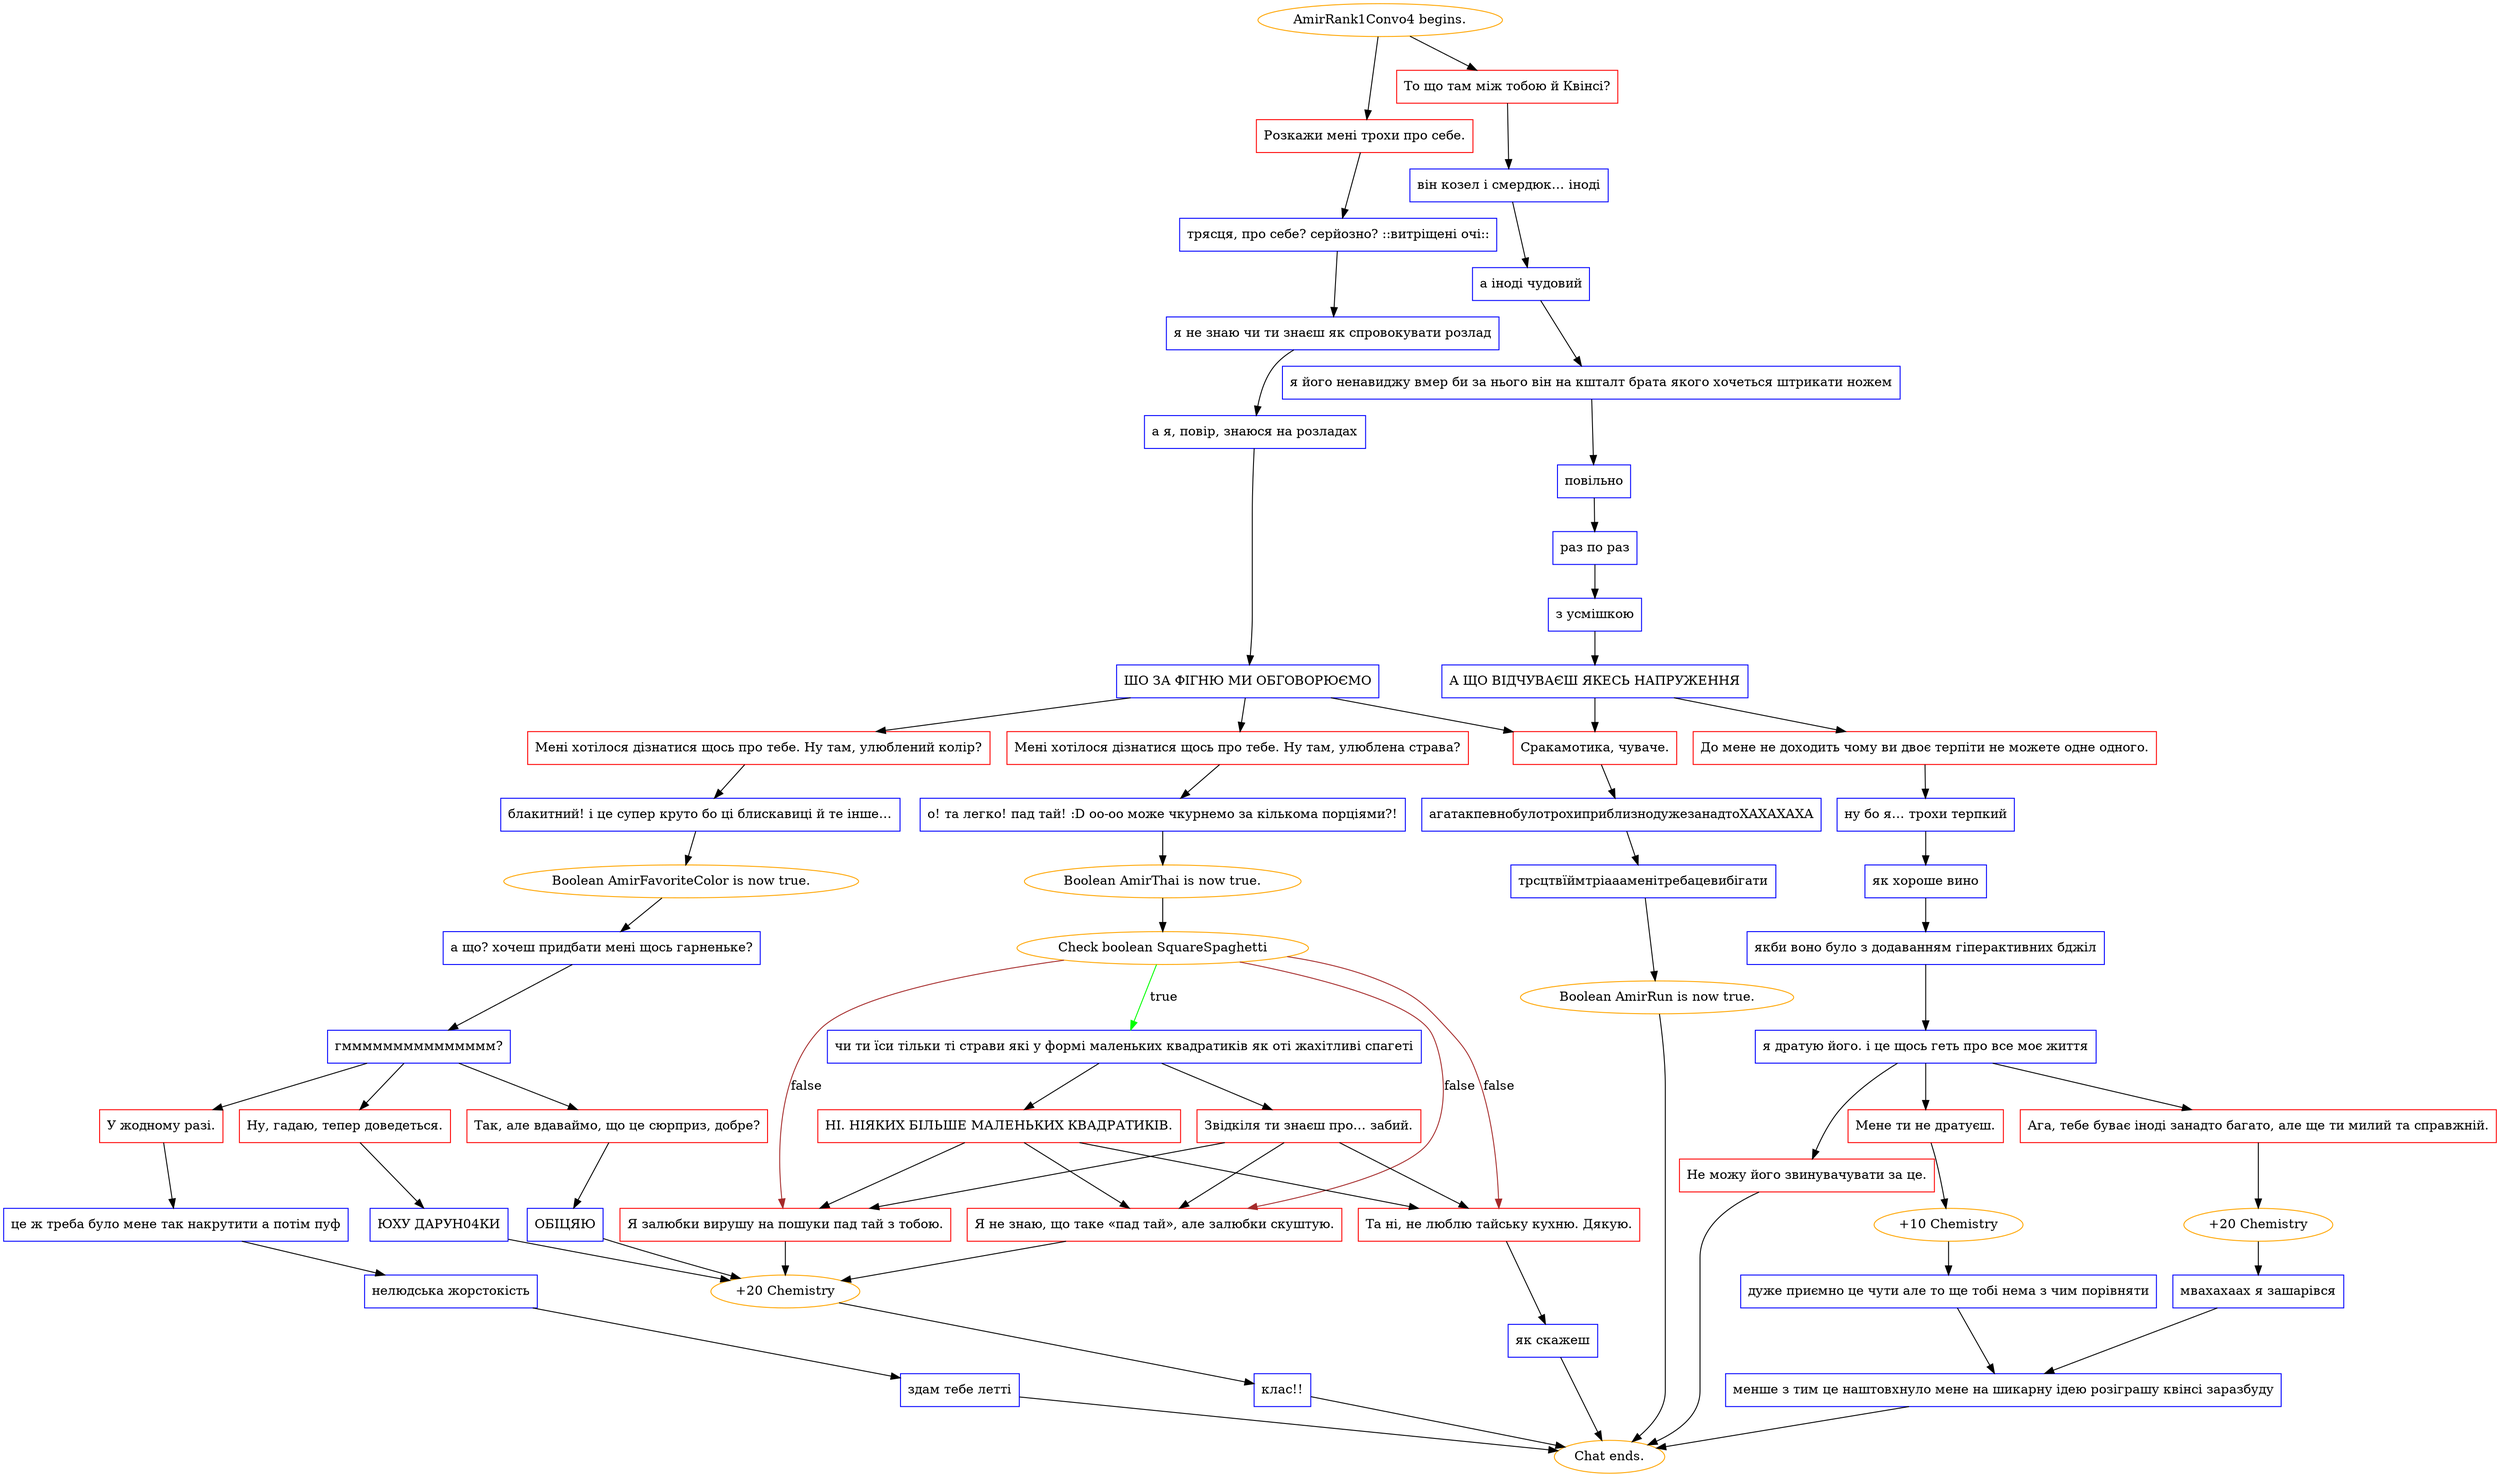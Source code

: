 digraph {
	"AmirRank1Convo4 begins." [color=orange];
		"AmirRank1Convo4 begins." -> j3554123495;
		"AmirRank1Convo4 begins." -> j1264796625;
	j3554123495 [label="То що там між тобою й Квінсі?",shape=box,color=red];
		j3554123495 -> j360051399;
	j1264796625 [label="Розкажи мені трохи про себе.",shape=box,color=red];
		j1264796625 -> j974371020;
	j360051399 [label="він козел і смердюк… іноді",shape=box,color=blue];
		j360051399 -> j1307714462;
	j974371020 [label="трясця, про себе? серйозно? ::витріщені очі::",shape=box,color=blue];
		j974371020 -> j1529195200;
	j1307714462 [label="а іноді чудовий",shape=box,color=blue];
		j1307714462 -> j2309197460;
	j1529195200 [label="я не знаю чи ти знаєш як спровокувати розлад",shape=box,color=blue];
		j1529195200 -> j2675574385;
	j2309197460 [label="я його ненавиджу вмер би за нього він на кшталт брата якого хочеться штрикати ножем",shape=box,color=blue];
		j2309197460 -> j3269676977;
	j2675574385 [label="а я, повір, знаюся на розладах",shape=box,color=blue];
		j2675574385 -> j1998714569;
	j3269676977 [label="повільно",shape=box,color=blue];
		j3269676977 -> j2842137302;
	j1998714569 [label="ШО ЗА ФІГНЮ МИ ОБГОВОРЮЄМО",shape=box,color=blue];
		j1998714569 -> j1921439802;
		j1998714569 -> j1378357721;
		j1998714569 -> j3311750022;
	j2842137302 [label="раз по раз",shape=box,color=blue];
		j2842137302 -> j2321342735;
	j1921439802 [label="Сракамотика, чуваче.",shape=box,color=red];
		j1921439802 -> j2354776737;
	j1378357721 [label="Мені хотілося дізнатися щось про тебе. Ну там, улюблена страва?",shape=box,color=red];
		j1378357721 -> j4251800765;
	j3311750022 [label="Мені хотілося дізнатися щось про тебе. Ну там, улюблений колір?",shape=box,color=red];
		j3311750022 -> j3339058902;
	j2321342735 [label="з усмішкою",shape=box,color=blue];
		j2321342735 -> j1657821342;
	j2354776737 [label="агатакпевнобулотрохиприблизнодужезанадтоХАХАХАХА",shape=box,color=blue];
		j2354776737 -> j4006820317;
	j4251800765 [label="о! та легко! пад тай! :D оо-оо може чкурнемо за кількома порціями?!",shape=box,color=blue];
		j4251800765 -> j1051665310;
	j3339058902 [label="блакитний! і це супер круто бо ці блискавиці й те інше…",shape=box,color=blue];
		j3339058902 -> j286463160;
	j1657821342 [label="А ЩО ВІДЧУВАЄШ ЯКЕСЬ НАПРУЖЕННЯ",shape=box,color=blue];
		j1657821342 -> j2587915826;
		j1657821342 -> j1921439802;
	j4006820317 [label="трсцтвїймтріаааменітребацевибігати",shape=box,color=blue];
		j4006820317 -> j1426220801;
	j1051665310 [label="Boolean AmirThai is now true.",color=orange];
		j1051665310 -> j1549996540;
	j286463160 [label="Boolean AmirFavoriteColor is now true.",color=orange];
		j286463160 -> j3874282840;
	j2587915826 [label="До мене не доходить чому ви двоє терпіти не можете одне одного.",shape=box,color=red];
		j2587915826 -> j3544979554;
	j1426220801 [label="Boolean AmirRun is now true.",color=orange];
		j1426220801 -> "Chat ends.";
	j1549996540 [label="Check boolean SquareSpaghetti",color=orange];
		j1549996540 -> j2378120838 [label=true,color=green];
		j1549996540 -> j3593185162 [label=false,color=brown];
		j1549996540 -> j3996223684 [label=false,color=brown];
		j1549996540 -> j2875996677 [label=false,color=brown];
	j3874282840 [label="а що? хочеш придбати мені щось гарненьке?",shape=box,color=blue];
		j3874282840 -> j3514962155;
	j3544979554 [label="ну бо я… трохи терпкий",shape=box,color=blue];
		j3544979554 -> j1217540804;
	"Chat ends." [color=orange];
	j2378120838 [label="чи ти їси тільки ті страви які у формі маленьких квадратиків як оті жахітливі спагеті",shape=box,color=blue];
		j2378120838 -> j1429163607;
		j2378120838 -> j3650046029;
	j3593185162 [label="Та ні, не люблю тайську кухню. Дякую.",shape=box,color=red];
		j3593185162 -> j650428537;
	j3996223684 [label="Я не знаю, що таке «пад тай», але залюбки скуштую.",shape=box,color=red];
		j3996223684 -> j2010106109;
	j2875996677 [label="Я залюбки вирушу на пошуки пад тай з тобою.",shape=box,color=red];
		j2875996677 -> j2010106109;
	j3514962155 [label="гммммммммммммммм?",shape=box,color=blue];
		j3514962155 -> j3937827;
		j3514962155 -> j2757705370;
		j3514962155 -> j4280320206;
	j1217540804 [label="як хороше вино",shape=box,color=blue];
		j1217540804 -> j2548897497;
	j1429163607 [label="НІ. НІЯКИХ БІЛЬШЕ МАЛЕНЬКИХ КВАДРАТИКІВ.",shape=box,color=red];
		j1429163607 -> j3593185162;
		j1429163607 -> j3996223684;
		j1429163607 -> j2875996677;
	j3650046029 [label="Звідкіля ти знаєш про… забий.",shape=box,color=red];
		j3650046029 -> j3593185162;
		j3650046029 -> j3996223684;
		j3650046029 -> j2875996677;
	j650428537 [label="як скажеш",shape=box,color=blue];
		j650428537 -> "Chat ends.";
	j2010106109 [label="+20 Chemistry",color=orange];
		j2010106109 -> j1228896035;
	j3937827 [label="Ну, гадаю, тепер доведеться.",shape=box,color=red];
		j3937827 -> j1655327750;
	j2757705370 [label="Так, але вдаваймо, що це сюрприз, добре?",shape=box,color=red];
		j2757705370 -> j478710192;
	j4280320206 [label="У жодному разі.",shape=box,color=red];
		j4280320206 -> j3907644719;
	j2548897497 [label="якби воно було з додаванням гіперактивних бджіл",shape=box,color=blue];
		j2548897497 -> j3735637616;
	j1228896035 [label="клас!!",shape=box,color=blue];
		j1228896035 -> "Chat ends.";
	j1655327750 [label="ЮХУ ДАРУН04КИ",shape=box,color=blue];
		j1655327750 -> j2010106109;
	j478710192 [label="ОБІЦЯЮ",shape=box,color=blue];
		j478710192 -> j2010106109;
	j3907644719 [label="це ж треба було мене так накрутити а потім пуф",shape=box,color=blue];
		j3907644719 -> j3503835991;
	j3735637616 [label="я дратую його. і це щось геть про все моє життя",shape=box,color=blue];
		j3735637616 -> j2494276021;
		j3735637616 -> j955736656;
		j3735637616 -> j3946878581;
	j3503835991 [label="нелюдська жорстокість",shape=box,color=blue];
		j3503835991 -> j1124919099;
	j2494276021 [label="Ага, тебе буває іноді занадто багато, але ще ти милий та справжній.",shape=box,color=red];
		j2494276021 -> j3307362786;
	j955736656 [label="Мене ти не дратуєш.",shape=box,color=red];
		j955736656 -> j3096084511;
	j3946878581 [label="Не можу його звинувачувати за це.",shape=box,color=red];
		j3946878581 -> "Chat ends.";
	j1124919099 [label="здам тебе летті",shape=box,color=blue];
		j1124919099 -> "Chat ends.";
	j3307362786 [label="+20 Chemistry",color=orange];
		j3307362786 -> j70402251;
	j3096084511 [label="+10 Chemistry",color=orange];
		j3096084511 -> j2314425111;
	j70402251 [label="мвахахаах я зашарівся",shape=box,color=blue];
		j70402251 -> j710778912;
	j2314425111 [label="дуже приємно це чути але то ще тобі нема з чим порівняти",shape=box,color=blue];
		j2314425111 -> j710778912;
	j710778912 [label="менше з тим це наштовхнуло мене на шикарну ідею розіграшу квінсі заразбуду",shape=box,color=blue];
		j710778912 -> "Chat ends.";
}